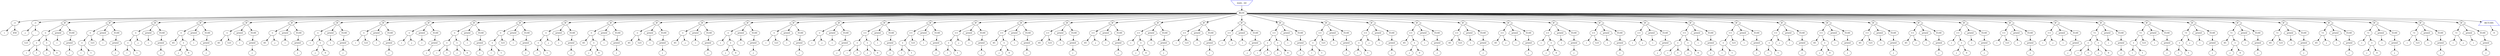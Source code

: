 digraph mon_graphe {

node_1 [label="main , int"shape=invtrapezium color=blue];
node_3 [label="BLOC"];
node_5 [label=":="];
node_6 [label="i"];
node_7 [label="450"];
node_9 [label=":="];
node_10 [label="j"];
node_11 [label="-"];
node_12 [label="123"];
node_15 [label="IF"shape=diamond];
node_16 [label="<"];
node_17 [label="+"];
node_18 [label="i"];
node_19 [label="1"];
node_21 [label="+"];
node_22 [label="j"];
node_23 [label="0"];
node_26 [label="printd"shape=septagon];
node_27 [label="i"];
node_29 [label="ELSE"];
node_30 [label="printd"shape=septagon];
node_31 [label="j"];
node_35 [label="IF"shape=diamond];
node_36 [label="<"];
node_37 [label="+"];
node_38 [label="i"];
node_39 [label="1"];
node_41 [label="123"];
node_43 [label="printd"shape=septagon];
node_44 [label="i"];
node_46 [label="ELSE"];
node_47 [label="printd"shape=septagon];
node_48 [label="j"];
node_52 [label="IF"shape=diamond];
node_53 [label="<"];
node_54 [label="+"];
node_55 [label="i"];
node_56 [label="1"];
node_58 [label="j"];
node_60 [label="printd"shape=septagon];
node_61 [label="i"];
node_63 [label="ELSE"];
node_64 [label="printd"shape=septagon];
node_65 [label="j"];
node_69 [label="IF"shape=diamond];
node_70 [label="<"];
node_71 [label="45"];
node_72 [label="+"];
node_73 [label="j"];
node_74 [label="0"];
node_77 [label="printd"shape=septagon];
node_78 [label="i"];
node_80 [label="ELSE"];
node_81 [label="printd"shape=septagon];
node_82 [label="j"];
node_86 [label="IF"shape=diamond];
node_87 [label="<"];
node_88 [label="45"];
node_89 [label="123"];
node_91 [label="printd"shape=septagon];
node_92 [label="i"];
node_94 [label="ELSE"];
node_95 [label="printd"shape=septagon];
node_96 [label="j"];
node_100 [label="IF"shape=diamond];
node_101 [label="<"];
node_102 [label="45"];
node_103 [label="j"];
node_105 [label="printd"shape=septagon];
node_106 [label="i"];
node_108 [label="ELSE"];
node_109 [label="printd"shape=septagon];
node_110 [label="j"];
node_114 [label="IF"shape=diamond];
node_115 [label="<"];
node_116 [label="i"];
node_117 [label="+"];
node_118 [label="j"];
node_119 [label="0"];
node_122 [label="printd"shape=septagon];
node_123 [label="i"];
node_125 [label="ELSE"];
node_126 [label="printd"shape=septagon];
node_127 [label="j"];
node_131 [label="IF"shape=diamond];
node_132 [label="<"];
node_133 [label="i"];
node_134 [label="123"];
node_136 [label="printd"shape=septagon];
node_137 [label="i"];
node_139 [label="ELSE"];
node_140 [label="printd"shape=septagon];
node_141 [label="j"];
node_145 [label="IF"shape=diamond];
node_146 [label="<"];
node_147 [label="i"];
node_148 [label="j"];
node_150 [label="printd"shape=septagon];
node_151 [label="i"];
node_153 [label="ELSE"];
node_154 [label="printd"shape=septagon];
node_155 [label="j"];
node_159 [label="IF"shape=diamond];
node_160 [label=">"];
node_161 [label="+"];
node_162 [label="i"];
node_163 [label="1"];
node_165 [label="+"];
node_166 [label="j"];
node_167 [label="0"];
node_170 [label="printd"shape=septagon];
node_171 [label="i"];
node_173 [label="ELSE"];
node_174 [label="printd"shape=septagon];
node_175 [label="j"];
node_179 [label="IF"shape=diamond];
node_180 [label=">"];
node_181 [label="+"];
node_182 [label="i"];
node_183 [label="1"];
node_185 [label="123"];
node_187 [label="printd"shape=septagon];
node_188 [label="i"];
node_190 [label="ELSE"];
node_191 [label="printd"shape=septagon];
node_192 [label="j"];
node_196 [label="IF"shape=diamond];
node_197 [label=">"];
node_198 [label="+"];
node_199 [label="i"];
node_200 [label="1"];
node_202 [label="j"];
node_204 [label="printd"shape=septagon];
node_205 [label="i"];
node_207 [label="ELSE"];
node_208 [label="printd"shape=septagon];
node_209 [label="j"];
node_213 [label="IF"shape=diamond];
node_214 [label=">"];
node_215 [label="45"];
node_216 [label="+"];
node_217 [label="j"];
node_218 [label="0"];
node_221 [label="printd"shape=septagon];
node_222 [label="i"];
node_224 [label="ELSE"];
node_225 [label="printd"shape=septagon];
node_226 [label="j"];
node_230 [label="IF"shape=diamond];
node_231 [label=">"];
node_232 [label="45"];
node_233 [label="123"];
node_235 [label="printd"shape=septagon];
node_236 [label="i"];
node_238 [label="ELSE"];
node_239 [label="printd"shape=septagon];
node_240 [label="j"];
node_244 [label="IF"shape=diamond];
node_245 [label=">"];
node_246 [label="45"];
node_247 [label="j"];
node_249 [label="printd"shape=septagon];
node_250 [label="i"];
node_252 [label="ELSE"];
node_253 [label="printd"shape=septagon];
node_254 [label="j"];
node_258 [label="IF"shape=diamond];
node_259 [label=">"];
node_260 [label="i"];
node_261 [label="+"];
node_262 [label="j"];
node_263 [label="0"];
node_266 [label="printd"shape=septagon];
node_267 [label="i"];
node_269 [label="ELSE"];
node_270 [label="printd"shape=septagon];
node_271 [label="j"];
node_275 [label="IF"shape=diamond];
node_276 [label=">"];
node_277 [label="i"];
node_278 [label="123"];
node_280 [label="printd"shape=septagon];
node_281 [label="i"];
node_283 [label="ELSE"];
node_284 [label="printd"shape=septagon];
node_285 [label="j"];
node_289 [label="IF"shape=diamond];
node_290 [label=">"];
node_291 [label="i"];
node_292 [label="j"];
node_294 [label="printd"shape=septagon];
node_295 [label="i"];
node_297 [label="ELSE"];
node_298 [label="printd"shape=septagon];
node_299 [label="j"];
node_303 [label="IF"shape=diamond];
node_304 [label=">="];
node_305 [label="+"];
node_306 [label="i"];
node_307 [label="1"];
node_309 [label="+"];
node_310 [label="j"];
node_311 [label="0"];
node_314 [label="printd"shape=septagon];
node_315 [label="i"];
node_317 [label="ELSE"];
node_318 [label="printd"shape=septagon];
node_319 [label="j"];
node_323 [label="IF"shape=diamond];
node_324 [label=">="];
node_325 [label="+"];
node_326 [label="i"];
node_327 [label="1"];
node_329 [label="123"];
node_331 [label="printd"shape=septagon];
node_332 [label="i"];
node_334 [label="ELSE"];
node_335 [label="printd"shape=septagon];
node_336 [label="j"];
node_340 [label="IF"shape=diamond];
node_341 [label=">="];
node_342 [label="+"];
node_343 [label="i"];
node_344 [label="1"];
node_346 [label="j"];
node_348 [label="printd"shape=septagon];
node_349 [label="i"];
node_351 [label="ELSE"];
node_352 [label="printd"shape=septagon];
node_353 [label="j"];
node_357 [label="IF"shape=diamond];
node_358 [label=">="];
node_359 [label="45"];
node_360 [label="+"];
node_361 [label="j"];
node_362 [label="0"];
node_365 [label="printd"shape=septagon];
node_366 [label="i"];
node_368 [label="ELSE"];
node_369 [label="printd"shape=septagon];
node_370 [label="j"];
node_374 [label="IF"shape=diamond];
node_375 [label=">="];
node_376 [label="45"];
node_377 [label="123"];
node_379 [label="printd"shape=septagon];
node_380 [label="i"];
node_382 [label="ELSE"];
node_383 [label="printd"shape=septagon];
node_384 [label="j"];
node_388 [label="IF"shape=diamond];
node_389 [label=">="];
node_390 [label="45"];
node_391 [label="j"];
node_393 [label="printd"shape=septagon];
node_394 [label="i"];
node_396 [label="ELSE"];
node_397 [label="printd"shape=septagon];
node_398 [label="j"];
node_402 [label="IF"shape=diamond];
node_403 [label=">="];
node_404 [label="i"];
node_405 [label="+"];
node_406 [label="j"];
node_407 [label="0"];
node_410 [label="printd"shape=septagon];
node_411 [label="i"];
node_413 [label="ELSE"];
node_414 [label="printd"shape=septagon];
node_415 [label="j"];
node_419 [label="IF"shape=diamond];
node_420 [label=">="];
node_421 [label="i"];
node_422 [label="123"];
node_424 [label="printd"shape=septagon];
node_425 [label="i"];
node_427 [label="ELSE"];
node_428 [label="printd"shape=septagon];
node_429 [label="j"];
node_433 [label="IF"shape=diamond];
node_434 [label=">="];
node_435 [label="i"];
node_436 [label="j"];
node_438 [label="printd"shape=septagon];
node_439 [label="i"];
node_441 [label="ELSE"];
node_442 [label="printd"shape=septagon];
node_443 [label="j"];
node_447 [label="IF"shape=diamond];
node_448 [label="<="];
node_449 [label="+"];
node_450 [label="i"];
node_451 [label="1"];
node_453 [label="+"];
node_454 [label="j"];
node_455 [label="0"];
node_458 [label="printd"shape=septagon];
node_459 [label="i"];
node_461 [label="ELSE"];
node_462 [label="printd"shape=septagon];
node_463 [label="j"];
node_467 [label="IF"shape=diamond];
node_468 [label="<="];
node_469 [label="+"];
node_470 [label="i"];
node_471 [label="1"];
node_473 [label="123"];
node_475 [label="printd"shape=septagon];
node_476 [label="i"];
node_478 [label="ELSE"];
node_479 [label="printd"shape=septagon];
node_480 [label="j"];
node_484 [label="IF"shape=diamond];
node_485 [label="<="];
node_486 [label="+"];
node_487 [label="i"];
node_488 [label="1"];
node_490 [label="j"];
node_492 [label="printd"shape=septagon];
node_493 [label="i"];
node_495 [label="ELSE"];
node_496 [label="printd"shape=septagon];
node_497 [label="j"];
node_501 [label="IF"shape=diamond];
node_502 [label="<="];
node_503 [label="45"];
node_504 [label="+"];
node_505 [label="j"];
node_506 [label="0"];
node_509 [label="printd"shape=septagon];
node_510 [label="i"];
node_512 [label="ELSE"];
node_513 [label="printd"shape=septagon];
node_514 [label="j"];
node_518 [label="IF"shape=diamond];
node_519 [label="<="];
node_520 [label="45"];
node_521 [label="123"];
node_523 [label="printd"shape=septagon];
node_524 [label="i"];
node_526 [label="ELSE"];
node_527 [label="printd"shape=septagon];
node_528 [label="j"];
node_532 [label="IF"shape=diamond];
node_533 [label="<="];
node_534 [label="45"];
node_535 [label="j"];
node_537 [label="printd"shape=septagon];
node_538 [label="i"];
node_540 [label="ELSE"];
node_541 [label="printd"shape=septagon];
node_542 [label="j"];
node_546 [label="IF"shape=diamond];
node_547 [label="<="];
node_548 [label="i"];
node_549 [label="+"];
node_550 [label="j"];
node_551 [label="0"];
node_554 [label="printd"shape=septagon];
node_555 [label="i"];
node_557 [label="ELSE"];
node_558 [label="printd"shape=septagon];
node_559 [label="j"];
node_563 [label="IF"shape=diamond];
node_564 [label="<="];
node_565 [label="i"];
node_566 [label="123"];
node_568 [label="printd"shape=septagon];
node_569 [label="i"];
node_571 [label="ELSE"];
node_572 [label="printd"shape=septagon];
node_573 [label="j"];
node_577 [label="IF"shape=diamond];
node_578 [label="<="];
node_579 [label="i"];
node_580 [label="j"];
node_582 [label="printd"shape=septagon];
node_583 [label="i"];
node_585 [label="ELSE"];
node_586 [label="printd"shape=septagon];
node_587 [label="j"];
node_591 [label="IF"shape=diamond];
node_592 [label="=="];
node_593 [label="+"];
node_594 [label="i"];
node_595 [label="1"];
node_597 [label="+"];
node_598 [label="j"];
node_599 [label="0"];
node_602 [label="printd"shape=septagon];
node_603 [label="i"];
node_605 [label="ELSE"];
node_606 [label="printd"shape=septagon];
node_607 [label="j"];
node_611 [label="IF"shape=diamond];
node_612 [label="=="];
node_613 [label="+"];
node_614 [label="i"];
node_615 [label="1"];
node_617 [label="123"];
node_619 [label="printd"shape=septagon];
node_620 [label="i"];
node_622 [label="ELSE"];
node_623 [label="printd"shape=septagon];
node_624 [label="j"];
node_628 [label="IF"shape=diamond];
node_629 [label="=="];
node_630 [label="+"];
node_631 [label="i"];
node_632 [label="1"];
node_634 [label="j"];
node_636 [label="printd"shape=septagon];
node_637 [label="i"];
node_639 [label="ELSE"];
node_640 [label="printd"shape=septagon];
node_641 [label="j"];
node_645 [label="IF"shape=diamond];
node_646 [label="=="];
node_647 [label="45"];
node_648 [label="+"];
node_649 [label="j"];
node_650 [label="0"];
node_653 [label="printd"shape=septagon];
node_654 [label="i"];
node_656 [label="ELSE"];
node_657 [label="printd"shape=septagon];
node_658 [label="j"];
node_662 [label="IF"shape=diamond];
node_663 [label="=="];
node_664 [label="45"];
node_665 [label="123"];
node_667 [label="printd"shape=septagon];
node_668 [label="i"];
node_670 [label="ELSE"];
node_671 [label="printd"shape=septagon];
node_672 [label="j"];
node_676 [label="IF"shape=diamond];
node_677 [label="=="];
node_678 [label="45"];
node_679 [label="j"];
node_681 [label="printd"shape=septagon];
node_682 [label="i"];
node_684 [label="ELSE"];
node_685 [label="printd"shape=septagon];
node_686 [label="j"];
node_690 [label="IF"shape=diamond];
node_691 [label="=="];
node_692 [label="i"];
node_693 [label="+"];
node_694 [label="j"];
node_695 [label="0"];
node_698 [label="printd"shape=septagon];
node_699 [label="i"];
node_701 [label="ELSE"];
node_702 [label="printd"shape=septagon];
node_703 [label="j"];
node_707 [label="IF"shape=diamond];
node_708 [label="=="];
node_709 [label="i"];
node_710 [label="123"];
node_712 [label="printd"shape=septagon];
node_713 [label="i"];
node_715 [label="ELSE"];
node_716 [label="printd"shape=septagon];
node_717 [label="j"];
node_721 [label="IF"shape=diamond];
node_722 [label="=="];
node_723 [label="i"];
node_724 [label="j"];
node_726 [label="printd"shape=septagon];
node_727 [label="i"];
node_729 [label="ELSE"];
node_730 [label="printd"shape=septagon];
node_731 [label="j"];
node_735 [label="IF"shape=diamond];
node_736 [label="!="];
node_737 [label="+"];
node_738 [label="i"];
node_739 [label="1"];
node_741 [label="+"];
node_742 [label="j"];
node_743 [label="0"];
node_746 [label="printd"shape=septagon];
node_747 [label="i"];
node_749 [label="ELSE"];
node_750 [label="printd"shape=septagon];
node_751 [label="j"];
node_755 [label="IF"shape=diamond];
node_756 [label="!="];
node_757 [label="+"];
node_758 [label="i"];
node_759 [label="1"];
node_761 [label="123"];
node_763 [label="printd"shape=septagon];
node_764 [label="i"];
node_766 [label="ELSE"];
node_767 [label="printd"shape=septagon];
node_768 [label="j"];
node_772 [label="IF"shape=diamond];
node_773 [label="!="];
node_774 [label="+"];
node_775 [label="i"];
node_776 [label="1"];
node_778 [label="j"];
node_780 [label="printd"shape=septagon];
node_781 [label="i"];
node_783 [label="ELSE"];
node_784 [label="printd"shape=septagon];
node_785 [label="j"];
node_789 [label="IF"shape=diamond];
node_790 [label="!="];
node_791 [label="45"];
node_792 [label="+"];
node_793 [label="j"];
node_794 [label="0"];
node_797 [label="printd"shape=septagon];
node_798 [label="i"];
node_800 [label="ELSE"];
node_801 [label="printd"shape=septagon];
node_802 [label="j"];
node_806 [label="IF"shape=diamond];
node_807 [label="!="];
node_808 [label="45"];
node_809 [label="123"];
node_811 [label="printd"shape=septagon];
node_812 [label="i"];
node_814 [label="ELSE"];
node_815 [label="printd"shape=septagon];
node_816 [label="j"];
node_820 [label="IF"shape=diamond];
node_821 [label="!="];
node_822 [label="45"];
node_823 [label="j"];
node_825 [label="printd"shape=septagon];
node_826 [label="i"];
node_828 [label="ELSE"];
node_829 [label="printd"shape=septagon];
node_830 [label="j"];
node_834 [label="IF"shape=diamond];
node_835 [label="!="];
node_836 [label="i"];
node_837 [label="+"];
node_838 [label="j"];
node_839 [label="0"];
node_842 [label="printd"shape=septagon];
node_843 [label="i"];
node_845 [label="ELSE"];
node_846 [label="printd"shape=septagon];
node_847 [label="j"];
node_851 [label="IF"shape=diamond];
node_852 [label="!="];
node_853 [label="i"];
node_854 [label="123"];
node_856 [label="printd"shape=septagon];
node_857 [label="i"];
node_859 [label="ELSE"];
node_860 [label="printd"shape=septagon];
node_861 [label="j"];
node_865 [label="IF"shape=diamond];
node_866 [label="!="];
node_867 [label="i"];
node_868 [label="j"];
node_870 [label="printd"shape=septagon];
node_871 [label="i"];
node_873 [label="ELSE"];
node_874 [label="printd"shape=septagon];
node_875 [label="j"];
node_879 [label="RETURN"shape=trapezium color=blue];
node_880 [label="0"];
node_1 -> node_3;
node_3 -> node_5;
node_3 -> node_9;
node_3 -> node_15;
node_3 -> node_35;
node_3 -> node_52;
node_3 -> node_69;
node_3 -> node_86;
node_3 -> node_100;
node_3 -> node_114;
node_3 -> node_131;
node_3 -> node_145;
node_3 -> node_159;
node_3 -> node_179;
node_3 -> node_196;
node_3 -> node_213;
node_3 -> node_230;
node_3 -> node_244;
node_3 -> node_258;
node_3 -> node_275;
node_3 -> node_289;
node_3 -> node_303;
node_3 -> node_323;
node_3 -> node_340;
node_3 -> node_357;
node_3 -> node_374;
node_3 -> node_388;
node_3 -> node_402;
node_3 -> node_419;
node_3 -> node_433;
node_3 -> node_447;
node_3 -> node_467;
node_3 -> node_484;
node_3 -> node_501;
node_3 -> node_518;
node_3 -> node_532;
node_3 -> node_546;
node_3 -> node_563;
node_3 -> node_577;
node_3 -> node_591;
node_3 -> node_611;
node_3 -> node_628;
node_3 -> node_645;
node_3 -> node_662;
node_3 -> node_676;
node_3 -> node_690;
node_3 -> node_707;
node_3 -> node_721;
node_3 -> node_735;
node_3 -> node_755;
node_3 -> node_772;
node_3 -> node_789;
node_3 -> node_806;
node_3 -> node_820;
node_3 -> node_834;
node_3 -> node_851;
node_3 -> node_865;
node_3 -> node_879;
node_5 -> node_6;
node_5 -> node_7;
node_9 -> node_10;
node_9 -> node_11;
node_11 -> node_12;
node_15 -> node_16;
node_15 -> node_26;
node_15 -> node_29;
node_16 -> node_17;
node_16 -> node_21;
node_17 -> node_18;
node_17 -> node_19;
node_21 -> node_22;
node_21 -> node_23;
node_26 -> node_27;
node_29 -> node_30;
node_30 -> node_31;
node_35 -> node_36;
node_35 -> node_43;
node_35 -> node_46;
node_36 -> node_37;
node_36 -> node_41;
node_37 -> node_38;
node_37 -> node_39;
node_43 -> node_44;
node_46 -> node_47;
node_47 -> node_48;
node_52 -> node_53;
node_52 -> node_60;
node_52 -> node_63;
node_53 -> node_54;
node_53 -> node_58;
node_54 -> node_55;
node_54 -> node_56;
node_60 -> node_61;
node_63 -> node_64;
node_64 -> node_65;
node_69 -> node_70;
node_69 -> node_77;
node_69 -> node_80;
node_70 -> node_71;
node_70 -> node_72;
node_72 -> node_73;
node_72 -> node_74;
node_77 -> node_78;
node_80 -> node_81;
node_81 -> node_82;
node_86 -> node_87;
node_86 -> node_91;
node_86 -> node_94;
node_87 -> node_88;
node_87 -> node_89;
node_91 -> node_92;
node_94 -> node_95;
node_95 -> node_96;
node_100 -> node_101;
node_100 -> node_105;
node_100 -> node_108;
node_101 -> node_102;
node_101 -> node_103;
node_105 -> node_106;
node_108 -> node_109;
node_109 -> node_110;
node_114 -> node_115;
node_114 -> node_122;
node_114 -> node_125;
node_115 -> node_116;
node_115 -> node_117;
node_117 -> node_118;
node_117 -> node_119;
node_122 -> node_123;
node_125 -> node_126;
node_126 -> node_127;
node_131 -> node_132;
node_131 -> node_136;
node_131 -> node_139;
node_132 -> node_133;
node_132 -> node_134;
node_136 -> node_137;
node_139 -> node_140;
node_140 -> node_141;
node_145 -> node_146;
node_145 -> node_150;
node_145 -> node_153;
node_146 -> node_147;
node_146 -> node_148;
node_150 -> node_151;
node_153 -> node_154;
node_154 -> node_155;
node_159 -> node_160;
node_159 -> node_170;
node_159 -> node_173;
node_160 -> node_161;
node_160 -> node_165;
node_161 -> node_162;
node_161 -> node_163;
node_165 -> node_166;
node_165 -> node_167;
node_170 -> node_171;
node_173 -> node_174;
node_174 -> node_175;
node_179 -> node_180;
node_179 -> node_187;
node_179 -> node_190;
node_180 -> node_181;
node_180 -> node_185;
node_181 -> node_182;
node_181 -> node_183;
node_187 -> node_188;
node_190 -> node_191;
node_191 -> node_192;
node_196 -> node_197;
node_196 -> node_204;
node_196 -> node_207;
node_197 -> node_198;
node_197 -> node_202;
node_198 -> node_199;
node_198 -> node_200;
node_204 -> node_205;
node_207 -> node_208;
node_208 -> node_209;
node_213 -> node_214;
node_213 -> node_221;
node_213 -> node_224;
node_214 -> node_215;
node_214 -> node_216;
node_216 -> node_217;
node_216 -> node_218;
node_221 -> node_222;
node_224 -> node_225;
node_225 -> node_226;
node_230 -> node_231;
node_230 -> node_235;
node_230 -> node_238;
node_231 -> node_232;
node_231 -> node_233;
node_235 -> node_236;
node_238 -> node_239;
node_239 -> node_240;
node_244 -> node_245;
node_244 -> node_249;
node_244 -> node_252;
node_245 -> node_246;
node_245 -> node_247;
node_249 -> node_250;
node_252 -> node_253;
node_253 -> node_254;
node_258 -> node_259;
node_258 -> node_266;
node_258 -> node_269;
node_259 -> node_260;
node_259 -> node_261;
node_261 -> node_262;
node_261 -> node_263;
node_266 -> node_267;
node_269 -> node_270;
node_270 -> node_271;
node_275 -> node_276;
node_275 -> node_280;
node_275 -> node_283;
node_276 -> node_277;
node_276 -> node_278;
node_280 -> node_281;
node_283 -> node_284;
node_284 -> node_285;
node_289 -> node_290;
node_289 -> node_294;
node_289 -> node_297;
node_290 -> node_291;
node_290 -> node_292;
node_294 -> node_295;
node_297 -> node_298;
node_298 -> node_299;
node_303 -> node_304;
node_303 -> node_314;
node_303 -> node_317;
node_304 -> node_305;
node_304 -> node_309;
node_305 -> node_306;
node_305 -> node_307;
node_309 -> node_310;
node_309 -> node_311;
node_314 -> node_315;
node_317 -> node_318;
node_318 -> node_319;
node_323 -> node_324;
node_323 -> node_331;
node_323 -> node_334;
node_324 -> node_325;
node_324 -> node_329;
node_325 -> node_326;
node_325 -> node_327;
node_331 -> node_332;
node_334 -> node_335;
node_335 -> node_336;
node_340 -> node_341;
node_340 -> node_348;
node_340 -> node_351;
node_341 -> node_342;
node_341 -> node_346;
node_342 -> node_343;
node_342 -> node_344;
node_348 -> node_349;
node_351 -> node_352;
node_352 -> node_353;
node_357 -> node_358;
node_357 -> node_365;
node_357 -> node_368;
node_358 -> node_359;
node_358 -> node_360;
node_360 -> node_361;
node_360 -> node_362;
node_365 -> node_366;
node_368 -> node_369;
node_369 -> node_370;
node_374 -> node_375;
node_374 -> node_379;
node_374 -> node_382;
node_375 -> node_376;
node_375 -> node_377;
node_379 -> node_380;
node_382 -> node_383;
node_383 -> node_384;
node_388 -> node_389;
node_388 -> node_393;
node_388 -> node_396;
node_389 -> node_390;
node_389 -> node_391;
node_393 -> node_394;
node_396 -> node_397;
node_397 -> node_398;
node_402 -> node_403;
node_402 -> node_410;
node_402 -> node_413;
node_403 -> node_404;
node_403 -> node_405;
node_405 -> node_406;
node_405 -> node_407;
node_410 -> node_411;
node_413 -> node_414;
node_414 -> node_415;
node_419 -> node_420;
node_419 -> node_424;
node_419 -> node_427;
node_420 -> node_421;
node_420 -> node_422;
node_424 -> node_425;
node_427 -> node_428;
node_428 -> node_429;
node_433 -> node_434;
node_433 -> node_438;
node_433 -> node_441;
node_434 -> node_435;
node_434 -> node_436;
node_438 -> node_439;
node_441 -> node_442;
node_442 -> node_443;
node_447 -> node_448;
node_447 -> node_458;
node_447 -> node_461;
node_448 -> node_449;
node_448 -> node_453;
node_449 -> node_450;
node_449 -> node_451;
node_453 -> node_454;
node_453 -> node_455;
node_458 -> node_459;
node_461 -> node_462;
node_462 -> node_463;
node_467 -> node_468;
node_467 -> node_475;
node_467 -> node_478;
node_468 -> node_469;
node_468 -> node_473;
node_469 -> node_470;
node_469 -> node_471;
node_475 -> node_476;
node_478 -> node_479;
node_479 -> node_480;
node_484 -> node_485;
node_484 -> node_492;
node_484 -> node_495;
node_485 -> node_486;
node_485 -> node_490;
node_486 -> node_487;
node_486 -> node_488;
node_492 -> node_493;
node_495 -> node_496;
node_496 -> node_497;
node_501 -> node_502;
node_501 -> node_509;
node_501 -> node_512;
node_502 -> node_503;
node_502 -> node_504;
node_504 -> node_505;
node_504 -> node_506;
node_509 -> node_510;
node_512 -> node_513;
node_513 -> node_514;
node_518 -> node_519;
node_518 -> node_523;
node_518 -> node_526;
node_519 -> node_520;
node_519 -> node_521;
node_523 -> node_524;
node_526 -> node_527;
node_527 -> node_528;
node_532 -> node_533;
node_532 -> node_537;
node_532 -> node_540;
node_533 -> node_534;
node_533 -> node_535;
node_537 -> node_538;
node_540 -> node_541;
node_541 -> node_542;
node_546 -> node_547;
node_546 -> node_554;
node_546 -> node_557;
node_547 -> node_548;
node_547 -> node_549;
node_549 -> node_550;
node_549 -> node_551;
node_554 -> node_555;
node_557 -> node_558;
node_558 -> node_559;
node_563 -> node_564;
node_563 -> node_568;
node_563 -> node_571;
node_564 -> node_565;
node_564 -> node_566;
node_568 -> node_569;
node_571 -> node_572;
node_572 -> node_573;
node_577 -> node_578;
node_577 -> node_582;
node_577 -> node_585;
node_578 -> node_579;
node_578 -> node_580;
node_582 -> node_583;
node_585 -> node_586;
node_586 -> node_587;
node_591 -> node_592;
node_591 -> node_602;
node_591 -> node_605;
node_592 -> node_593;
node_592 -> node_597;
node_593 -> node_594;
node_593 -> node_595;
node_597 -> node_598;
node_597 -> node_599;
node_602 -> node_603;
node_605 -> node_606;
node_606 -> node_607;
node_611 -> node_612;
node_611 -> node_619;
node_611 -> node_622;
node_612 -> node_613;
node_612 -> node_617;
node_613 -> node_614;
node_613 -> node_615;
node_619 -> node_620;
node_622 -> node_623;
node_623 -> node_624;
node_628 -> node_629;
node_628 -> node_636;
node_628 -> node_639;
node_629 -> node_630;
node_629 -> node_634;
node_630 -> node_631;
node_630 -> node_632;
node_636 -> node_637;
node_639 -> node_640;
node_640 -> node_641;
node_645 -> node_646;
node_645 -> node_653;
node_645 -> node_656;
node_646 -> node_647;
node_646 -> node_648;
node_648 -> node_649;
node_648 -> node_650;
node_653 -> node_654;
node_656 -> node_657;
node_657 -> node_658;
node_662 -> node_663;
node_662 -> node_667;
node_662 -> node_670;
node_663 -> node_664;
node_663 -> node_665;
node_667 -> node_668;
node_670 -> node_671;
node_671 -> node_672;
node_676 -> node_677;
node_676 -> node_681;
node_676 -> node_684;
node_677 -> node_678;
node_677 -> node_679;
node_681 -> node_682;
node_684 -> node_685;
node_685 -> node_686;
node_690 -> node_691;
node_690 -> node_698;
node_690 -> node_701;
node_691 -> node_692;
node_691 -> node_693;
node_693 -> node_694;
node_693 -> node_695;
node_698 -> node_699;
node_701 -> node_702;
node_702 -> node_703;
node_707 -> node_708;
node_707 -> node_712;
node_707 -> node_715;
node_708 -> node_709;
node_708 -> node_710;
node_712 -> node_713;
node_715 -> node_716;
node_716 -> node_717;
node_721 -> node_722;
node_721 -> node_726;
node_721 -> node_729;
node_722 -> node_723;
node_722 -> node_724;
node_726 -> node_727;
node_729 -> node_730;
node_730 -> node_731;
node_735 -> node_736;
node_735 -> node_746;
node_735 -> node_749;
node_736 -> node_737;
node_736 -> node_741;
node_737 -> node_738;
node_737 -> node_739;
node_741 -> node_742;
node_741 -> node_743;
node_746 -> node_747;
node_749 -> node_750;
node_750 -> node_751;
node_755 -> node_756;
node_755 -> node_763;
node_755 -> node_766;
node_756 -> node_757;
node_756 -> node_761;
node_757 -> node_758;
node_757 -> node_759;
node_763 -> node_764;
node_766 -> node_767;
node_767 -> node_768;
node_772 -> node_773;
node_772 -> node_780;
node_772 -> node_783;
node_773 -> node_774;
node_773 -> node_778;
node_774 -> node_775;
node_774 -> node_776;
node_780 -> node_781;
node_783 -> node_784;
node_784 -> node_785;
node_789 -> node_790;
node_789 -> node_797;
node_789 -> node_800;
node_790 -> node_791;
node_790 -> node_792;
node_792 -> node_793;
node_792 -> node_794;
node_797 -> node_798;
node_800 -> node_801;
node_801 -> node_802;
node_806 -> node_807;
node_806 -> node_811;
node_806 -> node_814;
node_807 -> node_808;
node_807 -> node_809;
node_811 -> node_812;
node_814 -> node_815;
node_815 -> node_816;
node_820 -> node_821;
node_820 -> node_825;
node_820 -> node_828;
node_821 -> node_822;
node_821 -> node_823;
node_825 -> node_826;
node_828 -> node_829;
node_829 -> node_830;
node_834 -> node_835;
node_834 -> node_842;
node_834 -> node_845;
node_835 -> node_836;
node_835 -> node_837;
node_837 -> node_838;
node_837 -> node_839;
node_842 -> node_843;
node_845 -> node_846;
node_846 -> node_847;
node_851 -> node_852;
node_851 -> node_856;
node_851 -> node_859;
node_852 -> node_853;
node_852 -> node_854;
node_856 -> node_857;
node_859 -> node_860;
node_860 -> node_861;
node_865 -> node_866;
node_865 -> node_870;
node_865 -> node_873;
node_866 -> node_867;
node_866 -> node_868;
node_870 -> node_871;
node_873 -> node_874;
node_874 -> node_875;
node_879 -> node_880;
}